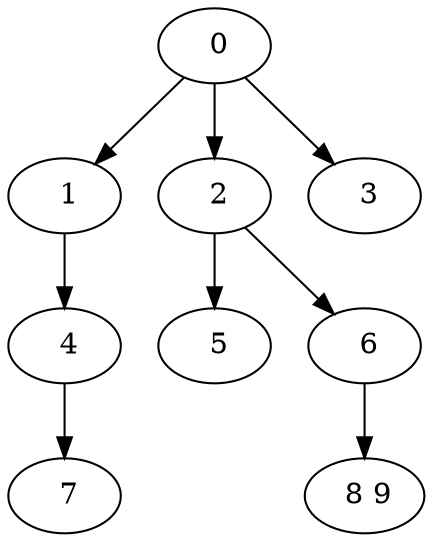 digraph mytree {
" 0" -> " 1";
" 0" -> " 2";
" 0" -> " 3";
" 1" -> " 4";
" 2" -> " 5";
" 2" -> " 6";
" 3";
" 4" -> " 7";
" 5";
" 6" -> " 8 9";
" 7";
" 8 9";
}
